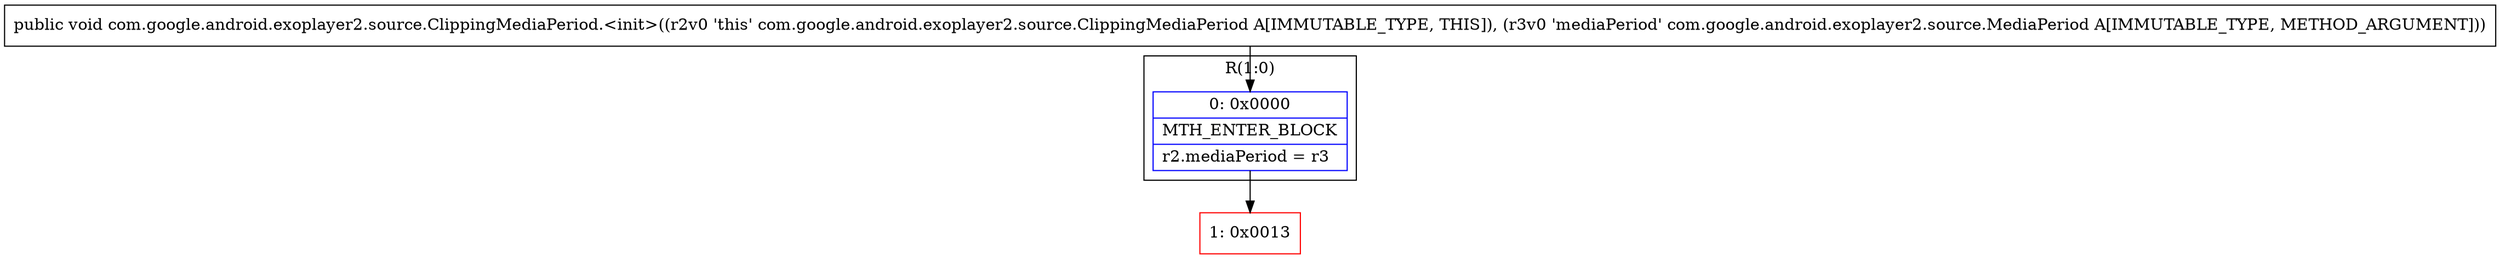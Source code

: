 digraph "CFG forcom.google.android.exoplayer2.source.ClippingMediaPeriod.\<init\>(Lcom\/google\/android\/exoplayer2\/source\/MediaPeriod;)V" {
subgraph cluster_Region_1281272671 {
label = "R(1:0)";
node [shape=record,color=blue];
Node_0 [shape=record,label="{0\:\ 0x0000|MTH_ENTER_BLOCK\l|r2.mediaPeriod = r3\l}"];
}
Node_1 [shape=record,color=red,label="{1\:\ 0x0013}"];
MethodNode[shape=record,label="{public void com.google.android.exoplayer2.source.ClippingMediaPeriod.\<init\>((r2v0 'this' com.google.android.exoplayer2.source.ClippingMediaPeriod A[IMMUTABLE_TYPE, THIS]), (r3v0 'mediaPeriod' com.google.android.exoplayer2.source.MediaPeriod A[IMMUTABLE_TYPE, METHOD_ARGUMENT])) }"];
MethodNode -> Node_0;
Node_0 -> Node_1;
}

